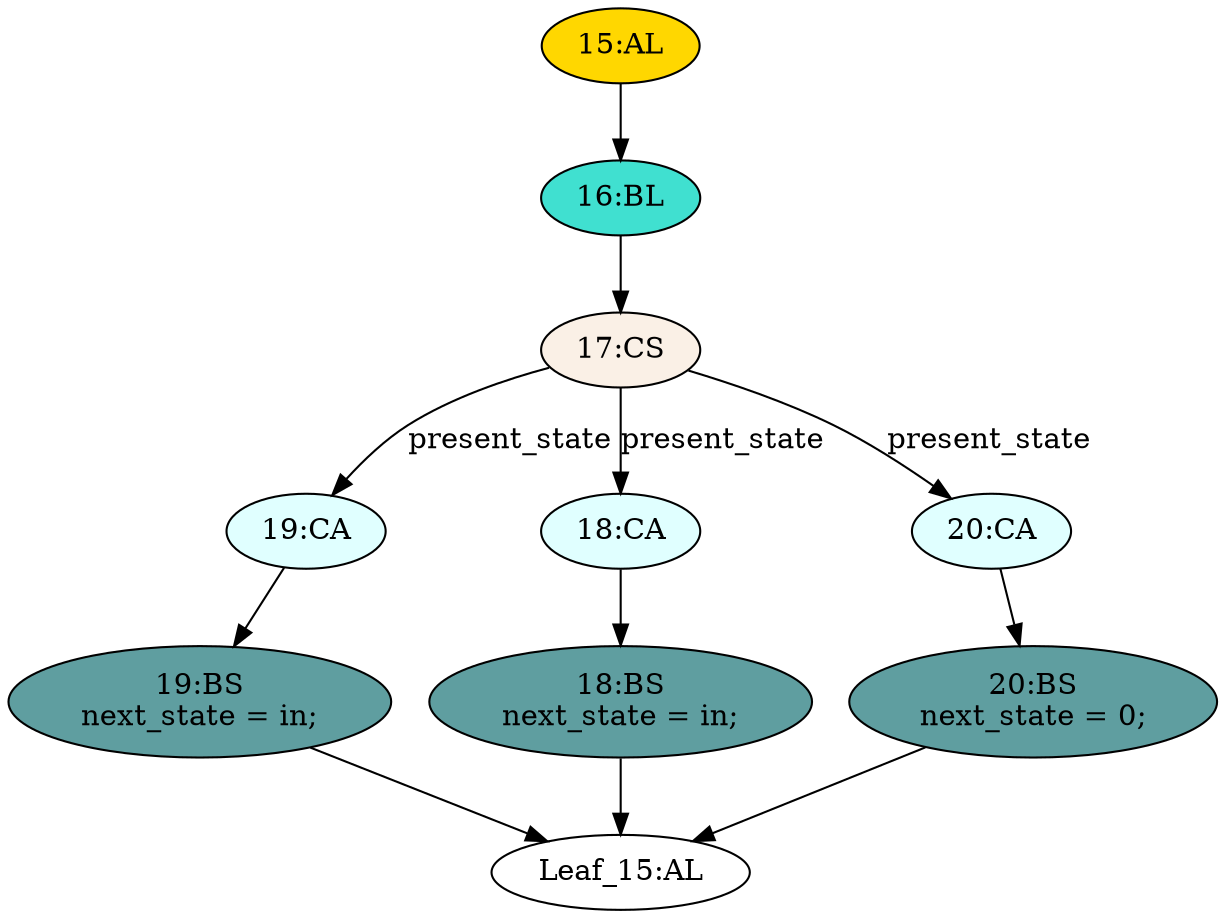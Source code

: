 strict digraph "" {
	node [label="\N"];
	"15:AL"	[ast="<pyverilog.vparser.ast.Always object at 0x7f8c970e3e90>",
		clk_sens=False,
		fillcolor=gold,
		label="15:AL",
		sens="['in']",
		statements="[]",
		style=filled,
		typ=Always,
		use_var="['present_state', 'in']"];
	"16:BL"	[ast="<pyverilog.vparser.ast.Block object at 0x7f8c970e3f50>",
		fillcolor=turquoise,
		label="16:BL",
		statements="[]",
		style=filled,
		typ=Block];
	"15:AL" -> "16:BL"	[cond="[]",
		lineno=None];
	"Leaf_15:AL"	[def_var="['next_state']",
		label="Leaf_15:AL"];
	"19:CA"	[ast="<pyverilog.vparser.ast.Case object at 0x7f8c96992290>",
		fillcolor=lightcyan,
		label="19:CA",
		statements="[]",
		style=filled,
		typ=Case];
	"19:BS"	[ast="<pyverilog.vparser.ast.BlockingSubstitution object at 0x7f8c96992310>",
		fillcolor=cadetblue,
		label="19:BS
next_state = in;",
		statements="[<pyverilog.vparser.ast.BlockingSubstitution object at 0x7f8c96992310>]",
		style=filled,
		typ=BlockingSubstitution];
	"19:CA" -> "19:BS"	[cond="[]",
		lineno=None];
	"18:BS"	[ast="<pyverilog.vparser.ast.BlockingSubstitution object at 0x7f8c96992110>",
		fillcolor=cadetblue,
		label="18:BS
next_state = in;",
		statements="[<pyverilog.vparser.ast.BlockingSubstitution object at 0x7f8c96992110>]",
		style=filled,
		typ=BlockingSubstitution];
	"18:BS" -> "Leaf_15:AL"	[cond="[]",
		lineno=None];
	"18:CA"	[ast="<pyverilog.vparser.ast.Case object at 0x7f8c96992090>",
		fillcolor=lightcyan,
		label="18:CA",
		statements="[]",
		style=filled,
		typ=Case];
	"18:CA" -> "18:BS"	[cond="[]",
		lineno=None];
	"17:CS"	[ast="<pyverilog.vparser.ast.CaseStatement object at 0x7f8c970e3f90>",
		fillcolor=linen,
		label="17:CS",
		statements="[]",
		style=filled,
		typ=CaseStatement];
	"17:CS" -> "19:CA"	[cond="['present_state']",
		label=present_state,
		lineno=17];
	"17:CS" -> "18:CA"	[cond="['present_state']",
		label=present_state,
		lineno=17];
	"20:CA"	[ast="<pyverilog.vparser.ast.Case object at 0x7f8c96992450>",
		fillcolor=lightcyan,
		label="20:CA",
		statements="[]",
		style=filled,
		typ=Case];
	"17:CS" -> "20:CA"	[cond="['present_state']",
		label=present_state,
		lineno=17];
	"20:BS"	[ast="<pyverilog.vparser.ast.BlockingSubstitution object at 0x7f8c96992490>",
		fillcolor=cadetblue,
		label="20:BS
next_state = 0;",
		statements="[<pyverilog.vparser.ast.BlockingSubstitution object at 0x7f8c96992490>]",
		style=filled,
		typ=BlockingSubstitution];
	"20:BS" -> "Leaf_15:AL"	[cond="[]",
		lineno=None];
	"19:BS" -> "Leaf_15:AL"	[cond="[]",
		lineno=None];
	"16:BL" -> "17:CS"	[cond="[]",
		lineno=None];
	"20:CA" -> "20:BS"	[cond="[]",
		lineno=None];
}

